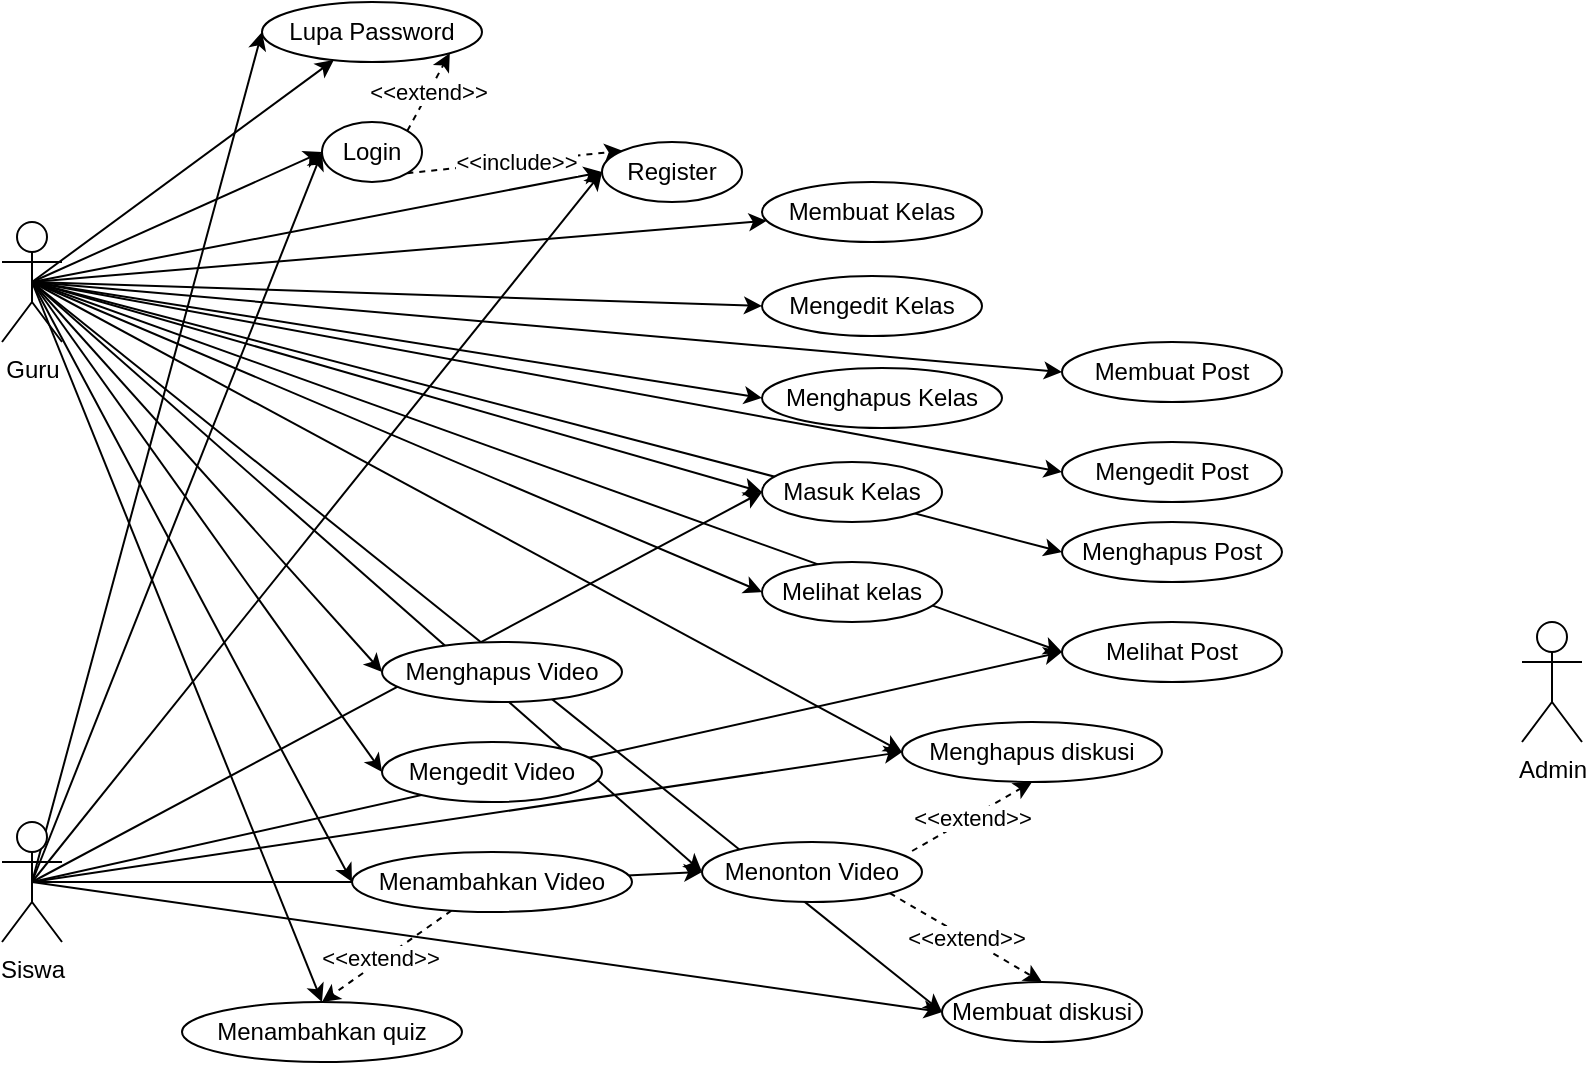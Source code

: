<mxfile>
    <diagram name="Halaman-1" id="f-cThIh0bMvv7wwQ6LZK">
        <mxGraphModel dx="749" dy="466" grid="1" gridSize="10" guides="1" tooltips="1" connect="1" arrows="1" fold="1" page="1" pageScale="1" pageWidth="827" pageHeight="1169" math="0" shadow="0">
            <root>
                <mxCell id="0"/>
                <mxCell id="1" parent="0"/>
                <mxCell id="lS43BdNN7n9LaX_f6iE6-10" style="rounded=0;orthogonalLoop=1;jettySize=auto;html=1;exitX=0.5;exitY=0.5;exitDx=0;exitDy=0;exitPerimeter=0;entryX=0;entryY=0.5;entryDx=0;entryDy=0;" parent="1" source="lS43BdNN7n9LaX_f6iE6-2" target="lS43BdNN7n9LaX_f6iE6-7" edge="1">
                    <mxGeometry relative="1" as="geometry"/>
                </mxCell>
                <mxCell id="lS43BdNN7n9LaX_f6iE6-11" style="rounded=0;orthogonalLoop=1;jettySize=auto;html=1;exitX=0.5;exitY=0.5;exitDx=0;exitDy=0;exitPerimeter=0;entryX=0;entryY=0.5;entryDx=0;entryDy=0;" parent="1" source="lS43BdNN7n9LaX_f6iE6-2" target="lS43BdNN7n9LaX_f6iE6-1" edge="1">
                    <mxGeometry relative="1" as="geometry"/>
                </mxCell>
                <mxCell id="lS43BdNN7n9LaX_f6iE6-12" style="rounded=0;orthogonalLoop=1;jettySize=auto;html=1;exitX=0.5;exitY=0.5;exitDx=0;exitDy=0;exitPerimeter=0;" parent="1" source="lS43BdNN7n9LaX_f6iE6-2" target="lS43BdNN7n9LaX_f6iE6-8" edge="1">
                    <mxGeometry relative="1" as="geometry"/>
                </mxCell>
                <mxCell id="lS43BdNN7n9LaX_f6iE6-48" style="rounded=0;orthogonalLoop=1;jettySize=auto;html=1;exitX=0.5;exitY=0.5;exitDx=0;exitDy=0;exitPerimeter=0;entryX=0;entryY=0.5;entryDx=0;entryDy=0;" parent="1" source="lS43BdNN7n9LaX_f6iE6-2" target="lS43BdNN7n9LaX_f6iE6-20" edge="1">
                    <mxGeometry relative="1" as="geometry"/>
                </mxCell>
                <mxCell id="lS43BdNN7n9LaX_f6iE6-49" style="rounded=0;orthogonalLoop=1;jettySize=auto;html=1;exitX=0.5;exitY=0.5;exitDx=0;exitDy=0;exitPerimeter=0;entryX=0;entryY=0.5;entryDx=0;entryDy=0;" parent="1" source="lS43BdNN7n9LaX_f6iE6-2" target="lS43BdNN7n9LaX_f6iE6-19" edge="1">
                    <mxGeometry relative="1" as="geometry"/>
                </mxCell>
                <mxCell id="lS43BdNN7n9LaX_f6iE6-50" style="rounded=0;orthogonalLoop=1;jettySize=auto;html=1;exitX=0.5;exitY=0.5;exitDx=0;exitDy=0;exitPerimeter=0;entryX=0;entryY=0.5;entryDx=0;entryDy=0;" parent="1" source="lS43BdNN7n9LaX_f6iE6-2" target="lS43BdNN7n9LaX_f6iE6-21" edge="1">
                    <mxGeometry relative="1" as="geometry"/>
                </mxCell>
                <mxCell id="lS43BdNN7n9LaX_f6iE6-52" style="rounded=0;orthogonalLoop=1;jettySize=auto;html=1;exitX=0.5;exitY=0.5;exitDx=0;exitDy=0;exitPerimeter=0;entryX=0;entryY=0.5;entryDx=0;entryDy=0;" parent="1" source="lS43BdNN7n9LaX_f6iE6-2" target="lS43BdNN7n9LaX_f6iE6-18" edge="1">
                    <mxGeometry relative="1" as="geometry"/>
                </mxCell>
                <mxCell id="lS43BdNN7n9LaX_f6iE6-88" style="rounded=0;orthogonalLoop=1;jettySize=auto;html=1;exitX=0.5;exitY=0.5;exitDx=0;exitDy=0;exitPerimeter=0;" parent="1" source="lS43BdNN7n9LaX_f6iE6-2" target="lS43BdNN7n9LaX_f6iE6-84" edge="1">
                    <mxGeometry relative="1" as="geometry"/>
                </mxCell>
                <mxCell id="lS43BdNN7n9LaX_f6iE6-89" style="rounded=0;orthogonalLoop=1;jettySize=auto;html=1;exitX=0.5;exitY=0.5;exitDx=0;exitDy=0;exitPerimeter=0;entryX=0;entryY=0.5;entryDx=0;entryDy=0;" parent="1" source="lS43BdNN7n9LaX_f6iE6-2" target="lS43BdNN7n9LaX_f6iE6-85" edge="1">
                    <mxGeometry relative="1" as="geometry"/>
                </mxCell>
                <mxCell id="lS43BdNN7n9LaX_f6iE6-90" style="rounded=0;orthogonalLoop=1;jettySize=auto;html=1;exitX=0.5;exitY=0.5;exitDx=0;exitDy=0;exitPerimeter=0;entryX=0;entryY=0.5;entryDx=0;entryDy=0;" parent="1" source="lS43BdNN7n9LaX_f6iE6-2" target="lS43BdNN7n9LaX_f6iE6-86" edge="1">
                    <mxGeometry relative="1" as="geometry"/>
                </mxCell>
                <mxCell id="lS43BdNN7n9LaX_f6iE6-91" style="rounded=0;orthogonalLoop=1;jettySize=auto;html=1;exitX=0.5;exitY=0.5;exitDx=0;exitDy=0;exitPerimeter=0;entryX=0;entryY=0.5;entryDx=0;entryDy=0;" parent="1" source="lS43BdNN7n9LaX_f6iE6-2" target="lS43BdNN7n9LaX_f6iE6-87" edge="1">
                    <mxGeometry relative="1" as="geometry"/>
                </mxCell>
                <mxCell id="lS43BdNN7n9LaX_f6iE6-13" style="rounded=0;orthogonalLoop=1;jettySize=auto;html=1;exitX=0.5;exitY=0.5;exitDx=0;exitDy=0;exitPerimeter=0;entryX=0;entryY=0.5;entryDx=0;entryDy=0;" parent="1" source="lS43BdNN7n9LaX_f6iE6-4" target="lS43BdNN7n9LaX_f6iE6-1" edge="1">
                    <mxGeometry relative="1" as="geometry"/>
                </mxCell>
                <mxCell id="lS43BdNN7n9LaX_f6iE6-14" style="rounded=0;orthogonalLoop=1;jettySize=auto;html=1;exitX=0.5;exitY=0.5;exitDx=0;exitDy=0;exitPerimeter=0;entryX=0;entryY=0.5;entryDx=0;entryDy=0;" parent="1" source="lS43BdNN7n9LaX_f6iE6-4" target="lS43BdNN7n9LaX_f6iE6-8" edge="1">
                    <mxGeometry relative="1" as="geometry"/>
                </mxCell>
                <mxCell id="lS43BdNN7n9LaX_f6iE6-15" style="rounded=0;orthogonalLoop=1;jettySize=auto;html=1;exitX=0.5;exitY=0.5;exitDx=0;exitDy=0;exitPerimeter=0;entryX=0;entryY=0.5;entryDx=0;entryDy=0;" parent="1" source="lS43BdNN7n9LaX_f6iE6-4" target="lS43BdNN7n9LaX_f6iE6-7" edge="1">
                    <mxGeometry relative="1" as="geometry"/>
                </mxCell>
                <mxCell id="lS43BdNN7n9LaX_f6iE6-29" style="rounded=0;orthogonalLoop=1;jettySize=auto;html=1;exitX=0.5;exitY=0.5;exitDx=0;exitDy=0;exitPerimeter=0;entryX=0;entryY=0.5;entryDx=0;entryDy=0;startArrow=none;" parent="1" source="lS43BdNN7n9LaX_f6iE6-21" target="lS43BdNN7n9LaX_f6iE6-18" edge="1">
                    <mxGeometry relative="1" as="geometry"/>
                </mxCell>
                <mxCell id="lS43BdNN7n9LaX_f6iE6-92" style="rounded=0;orthogonalLoop=1;jettySize=auto;html=1;exitX=0.5;exitY=0.5;exitDx=0;exitDy=0;exitPerimeter=0;entryX=0;entryY=0.5;entryDx=0;entryDy=0;" parent="1" source="lS43BdNN7n9LaX_f6iE6-4" target="lS43BdNN7n9LaX_f6iE6-87" edge="1">
                    <mxGeometry relative="1" as="geometry"/>
                </mxCell>
                <mxCell id="lS43BdNN7n9LaX_f6iE6-62" style="rounded=0;orthogonalLoop=1;jettySize=auto;html=1;exitX=1;exitY=1;exitDx=0;exitDy=0;entryX=0;entryY=0;entryDx=0;entryDy=0;dashed=1;" parent="1" source="lS43BdNN7n9LaX_f6iE6-1" target="lS43BdNN7n9LaX_f6iE6-7" edge="1">
                    <mxGeometry relative="1" as="geometry"/>
                </mxCell>
                <mxCell id="lS43BdNN7n9LaX_f6iE6-63" value="&amp;lt;&amp;lt;include&amp;gt;&amp;gt;" style="edgeLabel;html=1;align=center;verticalAlign=middle;resizable=0;points=[];" parent="lS43BdNN7n9LaX_f6iE6-62" vertex="1" connectable="0">
                    <mxGeometry relative="1" as="geometry">
                        <mxPoint as="offset"/>
                    </mxGeometry>
                </mxCell>
                <mxCell id="lS43BdNN7n9LaX_f6iE6-64" style="rounded=0;orthogonalLoop=1;jettySize=auto;html=1;exitX=1;exitY=0;exitDx=0;exitDy=0;dashed=1;entryX=1;entryY=1;entryDx=0;entryDy=0;" parent="1" source="lS43BdNN7n9LaX_f6iE6-1" target="lS43BdNN7n9LaX_f6iE6-8" edge="1">
                    <mxGeometry relative="1" as="geometry"/>
                </mxCell>
                <mxCell id="lS43BdNN7n9LaX_f6iE6-65" value="&amp;lt;&amp;lt;extend&amp;gt;&amp;gt;" style="edgeLabel;html=1;align=center;verticalAlign=middle;resizable=0;points=[];" parent="lS43BdNN7n9LaX_f6iE6-64" vertex="1" connectable="0">
                    <mxGeometry relative="1" as="geometry">
                        <mxPoint as="offset"/>
                    </mxGeometry>
                </mxCell>
                <mxCell id="lS43BdNN7n9LaX_f6iE6-1" value="Login" style="ellipse;whiteSpace=wrap;html=1;" parent="1" vertex="1">
                    <mxGeometry x="170" y="80" width="50" height="30" as="geometry"/>
                </mxCell>
                <mxCell id="7" style="edgeStyle=none;html=1;exitX=0.5;exitY=0.5;exitDx=0;exitDy=0;exitPerimeter=0;entryX=0;entryY=0.5;entryDx=0;entryDy=0;" edge="1" parent="1" source="lS43BdNN7n9LaX_f6iE6-2" target="6">
                    <mxGeometry relative="1" as="geometry"/>
                </mxCell>
                <mxCell id="14" style="edgeStyle=none;html=1;exitX=0.5;exitY=0.5;exitDx=0;exitDy=0;exitPerimeter=0;entryX=0;entryY=0.5;entryDx=0;entryDy=0;" edge="1" parent="1" source="lS43BdNN7n9LaX_f6iE6-2" target="12">
                    <mxGeometry relative="1" as="geometry"/>
                </mxCell>
                <mxCell id="15" style="edgeStyle=none;html=1;exitX=0.5;exitY=0.5;exitDx=0;exitDy=0;exitPerimeter=0;entryX=0;entryY=0.5;entryDx=0;entryDy=0;" edge="1" parent="1" source="lS43BdNN7n9LaX_f6iE6-2" target="13">
                    <mxGeometry relative="1" as="geometry"/>
                </mxCell>
                <mxCell id="19" style="edgeStyle=none;html=1;exitX=0.5;exitY=0.5;exitDx=0;exitDy=0;exitPerimeter=0;entryX=0;entryY=0.5;entryDx=0;entryDy=0;" edge="1" parent="1" source="lS43BdNN7n9LaX_f6iE6-2" target="16">
                    <mxGeometry relative="1" as="geometry"/>
                </mxCell>
                <mxCell id="20" style="edgeStyle=none;html=1;exitX=0.5;exitY=0.5;exitDx=0;exitDy=0;exitPerimeter=0;entryX=0;entryY=0.5;entryDx=0;entryDy=0;" edge="1" parent="1" source="lS43BdNN7n9LaX_f6iE6-2" target="lS43BdNN7n9LaX_f6iE6-22">
                    <mxGeometry relative="1" as="geometry"/>
                </mxCell>
                <mxCell id="23" style="edgeStyle=none;html=1;exitX=0.5;exitY=0.5;exitDx=0;exitDy=0;exitPerimeter=0;entryX=0.5;entryY=0;entryDx=0;entryDy=0;" edge="1" parent="1" source="lS43BdNN7n9LaX_f6iE6-2" target="2">
                    <mxGeometry relative="1" as="geometry"/>
                </mxCell>
                <mxCell id="25" style="edgeStyle=none;html=1;exitX=0.5;exitY=0.5;exitDx=0;exitDy=0;exitPerimeter=0;entryX=0;entryY=0.5;entryDx=0;entryDy=0;" edge="1" parent="1" source="lS43BdNN7n9LaX_f6iE6-2" target="8">
                    <mxGeometry relative="1" as="geometry"/>
                </mxCell>
                <mxCell id="27" style="edgeStyle=none;html=1;exitX=0.5;exitY=0.5;exitDx=0;exitDy=0;exitPerimeter=0;entryX=0;entryY=0.5;entryDx=0;entryDy=0;" edge="1" parent="1" source="lS43BdNN7n9LaX_f6iE6-2" target="26">
                    <mxGeometry relative="1" as="geometry"/>
                </mxCell>
                <mxCell id="lS43BdNN7n9LaX_f6iE6-2" value="Guru" style="shape=umlActor;verticalLabelPosition=bottom;verticalAlign=top;html=1;outlineConnect=0;" parent="1" vertex="1">
                    <mxGeometry x="10" y="130" width="30" height="60" as="geometry"/>
                </mxCell>
                <mxCell id="21" style="edgeStyle=none;html=1;exitX=0.5;exitY=0.5;exitDx=0;exitDy=0;exitPerimeter=0;entryX=0;entryY=0.5;entryDx=0;entryDy=0;" edge="1" parent="1" source="lS43BdNN7n9LaX_f6iE6-4" target="lS43BdNN7n9LaX_f6iE6-22">
                    <mxGeometry relative="1" as="geometry"/>
                </mxCell>
                <mxCell id="22" style="edgeStyle=none;html=1;exitX=0.5;exitY=0.5;exitDx=0;exitDy=0;exitPerimeter=0;entryX=0;entryY=0.5;entryDx=0;entryDy=0;" edge="1" parent="1" source="lS43BdNN7n9LaX_f6iE6-4" target="16">
                    <mxGeometry relative="1" as="geometry"/>
                </mxCell>
                <mxCell id="28" style="edgeStyle=none;html=1;exitX=0.5;exitY=0.5;exitDx=0;exitDy=0;exitPerimeter=0;entryX=0;entryY=0.5;entryDx=0;entryDy=0;" edge="1" parent="1" source="lS43BdNN7n9LaX_f6iE6-4" target="26">
                    <mxGeometry relative="1" as="geometry">
                        <mxPoint x="540" y="350" as="targetPoint"/>
                    </mxGeometry>
                </mxCell>
                <mxCell id="lS43BdNN7n9LaX_f6iE6-4" value="Siswa" style="shape=umlActor;verticalLabelPosition=bottom;verticalAlign=top;html=1;outlineConnect=0;" parent="1" vertex="1">
                    <mxGeometry x="10" y="430" width="30" height="60" as="geometry"/>
                </mxCell>
                <mxCell id="lS43BdNN7n9LaX_f6iE6-5" value="Admin" style="shape=umlActor;verticalLabelPosition=bottom;verticalAlign=top;html=1;outlineConnect=0;" parent="1" vertex="1">
                    <mxGeometry x="770" y="330" width="30" height="60" as="geometry"/>
                </mxCell>
                <mxCell id="lS43BdNN7n9LaX_f6iE6-7" value="Register" style="ellipse;whiteSpace=wrap;html=1;" parent="1" vertex="1">
                    <mxGeometry x="310" y="90" width="70" height="30" as="geometry"/>
                </mxCell>
                <mxCell id="lS43BdNN7n9LaX_f6iE6-8" value="Lupa Password" style="ellipse;whiteSpace=wrap;html=1;" parent="1" vertex="1">
                    <mxGeometry x="140" y="20" width="110" height="30" as="geometry"/>
                </mxCell>
                <mxCell id="lS43BdNN7n9LaX_f6iE6-24" style="rounded=0;orthogonalLoop=1;jettySize=auto;html=1;exitX=1;exitY=1;exitDx=0;exitDy=0;entryX=0.5;entryY=0;entryDx=0;entryDy=0;dashed=1;" parent="1" source="lS43BdNN7n9LaX_f6iE6-18" target="lS43BdNN7n9LaX_f6iE6-22" edge="1">
                    <mxGeometry relative="1" as="geometry"/>
                </mxCell>
                <mxCell id="lS43BdNN7n9LaX_f6iE6-25" value="&amp;lt;&amp;lt;extend&amp;gt;&amp;gt;" style="edgeLabel;align=center;verticalAlign=middle;resizable=0;points=[];html=1;labelPosition=center;verticalLabelPosition=middle;rotation=0;" parent="lS43BdNN7n9LaX_f6iE6-24" vertex="1" connectable="0">
                    <mxGeometry relative="1" as="geometry">
                        <mxPoint as="offset"/>
                    </mxGeometry>
                </mxCell>
                <mxCell id="lS43BdNN7n9LaX_f6iE6-18" value="Menonton Video" style="ellipse;whiteSpace=wrap;html=1;" parent="1" vertex="1">
                    <mxGeometry x="360" y="440" width="110" height="30" as="geometry"/>
                </mxCell>
                <mxCell id="lS43BdNN7n9LaX_f6iE6-19" value="Menghapus Video" style="ellipse;whiteSpace=wrap;html=1;" parent="1" vertex="1">
                    <mxGeometry x="200" y="340" width="120" height="30" as="geometry"/>
                </mxCell>
                <mxCell id="lS43BdNN7n9LaX_f6iE6-20" value="Mengedit Video" style="ellipse;whiteSpace=wrap;html=1;" parent="1" vertex="1">
                    <mxGeometry x="200" y="390" width="110" height="30" as="geometry"/>
                </mxCell>
                <mxCell id="3" style="edgeStyle=none;html=1;entryX=0.5;entryY=0;entryDx=0;entryDy=0;dashed=1;" edge="1" parent="1" source="lS43BdNN7n9LaX_f6iE6-21" target="2">
                    <mxGeometry relative="1" as="geometry"/>
                </mxCell>
                <mxCell id="4" value="&amp;lt;&amp;lt;extend&amp;gt;&amp;gt;" style="edgeLabel;html=1;align=center;verticalAlign=middle;resizable=0;points=[];" vertex="1" connectable="0" parent="3">
                    <mxGeometry x="0.19" relative="1" as="geometry">
                        <mxPoint x="2" y="-4" as="offset"/>
                    </mxGeometry>
                </mxCell>
                <mxCell id="lS43BdNN7n9LaX_f6iE6-22" value="Membuat diskusi" style="ellipse;whiteSpace=wrap;html=1;" parent="1" vertex="1">
                    <mxGeometry x="480" y="510" width="100" height="30" as="geometry"/>
                </mxCell>
                <mxCell id="lS43BdNN7n9LaX_f6iE6-84" value="Membuat Kelas" style="ellipse;whiteSpace=wrap;html=1;fillColor=default;" parent="1" vertex="1">
                    <mxGeometry x="390" y="110" width="110" height="30" as="geometry"/>
                </mxCell>
                <mxCell id="lS43BdNN7n9LaX_f6iE6-85" value="Mengedit Kelas" style="ellipse;whiteSpace=wrap;html=1;fillColor=default;" parent="1" vertex="1">
                    <mxGeometry x="390" y="157" width="110" height="30" as="geometry"/>
                </mxCell>
                <mxCell id="lS43BdNN7n9LaX_f6iE6-86" value="Menghapus Kelas" style="ellipse;whiteSpace=wrap;html=1;fillColor=default;" parent="1" vertex="1">
                    <mxGeometry x="390" y="203" width="120" height="30" as="geometry"/>
                </mxCell>
                <mxCell id="lS43BdNN7n9LaX_f6iE6-87" value="Masuk Kelas" style="ellipse;whiteSpace=wrap;html=1;fillColor=default;" parent="1" vertex="1">
                    <mxGeometry x="390" y="250" width="90" height="30" as="geometry"/>
                </mxCell>
                <mxCell id="2" value="Menambahkan quiz" style="ellipse;whiteSpace=wrap;html=1;" vertex="1" parent="1">
                    <mxGeometry x="100" y="520" width="140" height="30" as="geometry"/>
                </mxCell>
                <mxCell id="6" value="Melihat kelas" style="ellipse;whiteSpace=wrap;html=1;fillColor=default;" vertex="1" parent="1">
                    <mxGeometry x="390" y="300" width="90" height="30" as="geometry"/>
                </mxCell>
                <mxCell id="8" value="Membuat Post" style="ellipse;whiteSpace=wrap;html=1;fillColor=default;" vertex="1" parent="1">
                    <mxGeometry x="540" y="190" width="110" height="30" as="geometry"/>
                </mxCell>
                <mxCell id="12" value="Mengedit Post" style="ellipse;whiteSpace=wrap;html=1;fillColor=default;" vertex="1" parent="1">
                    <mxGeometry x="540" y="240" width="110" height="30" as="geometry"/>
                </mxCell>
                <mxCell id="13" value="Menghapus Post" style="ellipse;whiteSpace=wrap;html=1;fillColor=default;" vertex="1" parent="1">
                    <mxGeometry x="540" y="280" width="110" height="30" as="geometry"/>
                </mxCell>
                <mxCell id="16" value="Menghapus diskusi" style="ellipse;whiteSpace=wrap;html=1;" vertex="1" parent="1">
                    <mxGeometry x="460" y="380" width="130" height="30" as="geometry"/>
                </mxCell>
                <mxCell id="17" style="rounded=0;orthogonalLoop=1;jettySize=auto;html=1;exitX=0.955;exitY=0.15;exitDx=0;exitDy=0;entryX=0.5;entryY=1;entryDx=0;entryDy=0;dashed=1;exitPerimeter=0;" edge="1" parent="1" source="lS43BdNN7n9LaX_f6iE6-18" target="16">
                    <mxGeometry relative="1" as="geometry">
                        <mxPoint x="479" y="440" as="sourcePoint"/>
                        <mxPoint x="510" y="510" as="targetPoint"/>
                    </mxGeometry>
                </mxCell>
                <mxCell id="18" value="&amp;lt;&amp;lt;extend&amp;gt;&amp;gt;" style="edgeLabel;align=center;verticalAlign=middle;resizable=0;points=[];html=1;labelPosition=center;verticalLabelPosition=middle;rotation=0;" vertex="1" connectable="0" parent="17">
                    <mxGeometry relative="1" as="geometry">
                        <mxPoint as="offset"/>
                    </mxGeometry>
                </mxCell>
                <mxCell id="24" value="" style="rounded=0;orthogonalLoop=1;jettySize=auto;html=1;exitX=0.5;exitY=0.5;exitDx=0;exitDy=0;exitPerimeter=0;entryX=0;entryY=0.5;entryDx=0;entryDy=0;endArrow=none;" edge="1" parent="1" source="lS43BdNN7n9LaX_f6iE6-4" target="lS43BdNN7n9LaX_f6iE6-21">
                    <mxGeometry relative="1" as="geometry">
                        <mxPoint x="25" y="460" as="sourcePoint"/>
                        <mxPoint x="360" y="455" as="targetPoint"/>
                    </mxGeometry>
                </mxCell>
                <mxCell id="lS43BdNN7n9LaX_f6iE6-21" value="Menambahkan Video" style="ellipse;whiteSpace=wrap;html=1;" parent="1" vertex="1">
                    <mxGeometry x="185" y="445" width="140" height="30" as="geometry"/>
                </mxCell>
                <mxCell id="26" value="Melihat Post" style="ellipse;whiteSpace=wrap;html=1;fillColor=default;" vertex="1" parent="1">
                    <mxGeometry x="540" y="330" width="110" height="30" as="geometry"/>
                </mxCell>
            </root>
        </mxGraphModel>
    </diagram>
</mxfile>